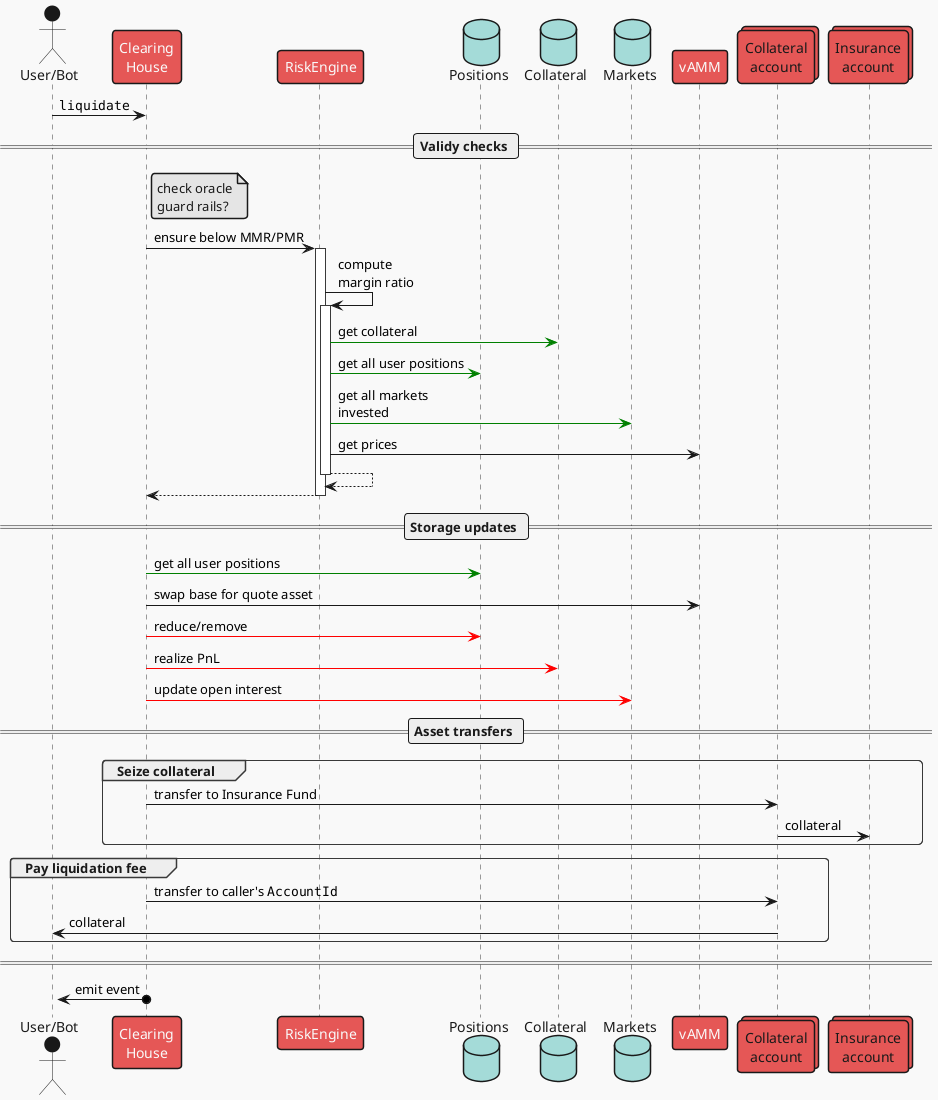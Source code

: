@startuml liquidate
!theme mars

actor "User/Bot" as user
participant "Clearing\nHouse" as ch
participant "RiskEngine" as risk
database "Positions" as positions
database "Collateral" as accs
database "Markets" as mkts
participant "vAMM" as vamm
collections "Collateral\naccount" as vault
collections "Insurance\naccount" as insurance

user -> ch: ""liquidate""

== Validy checks ==

note right ch
check oracle
guard rails?
end note

ch -> risk ++: ensure below MMR/PMR
    risk -> risk ++: compute\nmargin ratio
        risk -[#green]> accs : get collateral
        risk -[#green]> positions : get all user positions
        risk -[#green]> mkts : get all markets\ninvested
        risk -> vamm : get prices
    return
return

== Storage updates ==

    ch -[#green]> positions : get all user positions
    ch -> vamm : swap base for quote asset
    ch -[#red]> positions : reduce/remove
    ch -[#red]> accs : realize PnL
    ch -[#red]> mkts : update open interest

== Asset transfers ==

'alt Bad debt
'    ch -> insurance : reimburse Clearing House
'    insurance -> vault : collateral
group Seize collateral
    ch -> vault : transfer to Insurance Fund
    vault -> insurance : collateral
end

group Pay liquidation fee
    ch -> vault : transfer to caller's ""AccountId""
    vault -> user : collateral
end


====

?<-o ch : emit event
@enduml
